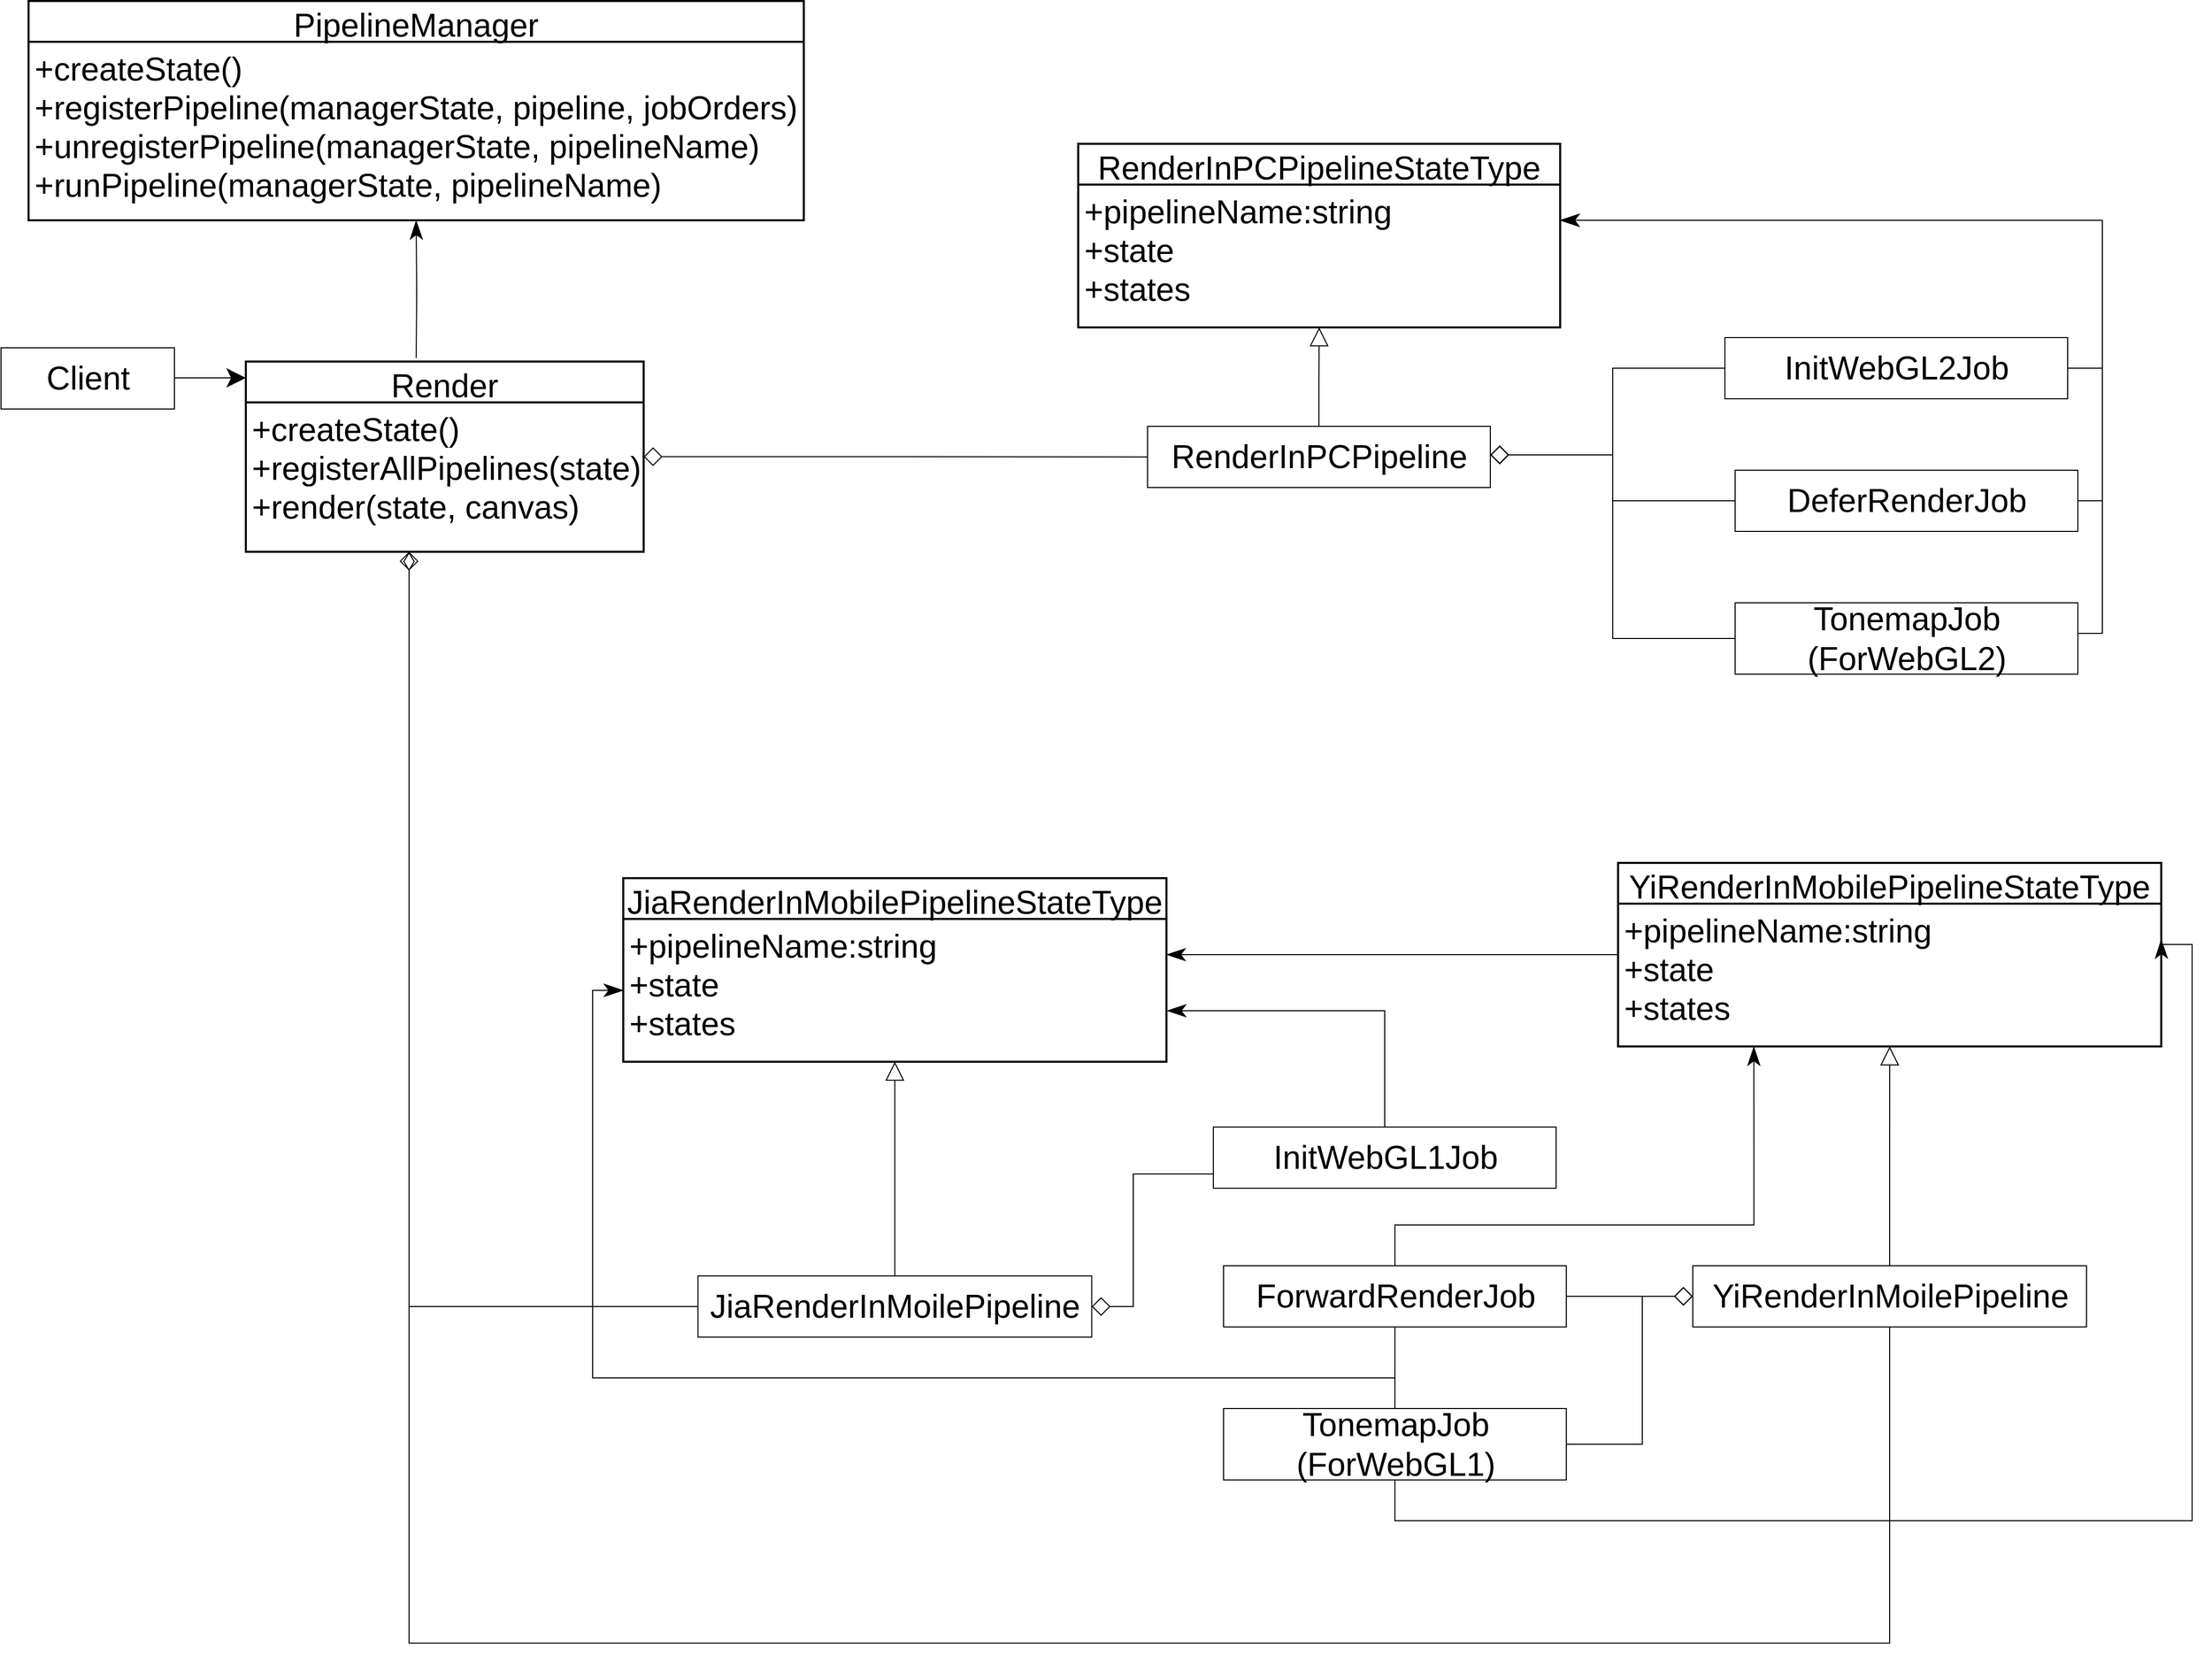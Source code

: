 <mxfile version="14.6.13" type="device"><diagram id="fjQVvlNmNs_deAdkQ_MN" name="第 1 页"><mxGraphModel dx="3592" dy="3299" grid="1" gridSize="10" guides="1" tooltips="1" connect="1" arrows="1" fold="1" page="1" pageScale="1" pageWidth="827" pageHeight="1169" math="0" shadow="0"><root><mxCell id="0"/><mxCell id="1" parent="0"/><mxCell id="AXR2ujIDxFGkD1EkSb9G-1" style="edgeStyle=orthogonalEdgeStyle;rounded=0;orthogonalLoop=1;jettySize=auto;html=1;endArrow=none;endFill=0;startSize=16;endSize=16;exitX=1;exitY=0.5;exitDx=0;exitDy=0;entryX=0;entryY=0.5;entryDx=0;entryDy=0;startArrow=diamond;startFill=0;" parent="1" edge="1"><mxGeometry relative="1" as="geometry"><mxPoint x="1020" y="195.0" as="sourcePoint"/><mxPoint x="1250" y="110.0" as="targetPoint"/><Array as="points"><mxPoint x="1140" y="195"/><mxPoint x="1140" y="110"/></Array></mxGeometry></mxCell><mxCell id="AXR2ujIDxFGkD1EkSb9G-5" value="PipelineManager" style="swimlane;childLayout=stackLayout;horizontal=1;startSize=40;horizontalStack=0;rounded=0;fontSize=32;fontStyle=0;strokeWidth=2;resizeParent=0;resizeLast=1;shadow=0;dashed=0;align=center;" parent="1" vertex="1"><mxGeometry x="-413" y="-250" width="760" height="215" as="geometry"/></mxCell><mxCell id="AXR2ujIDxFGkD1EkSb9G-6" value="+createState()&#10;+registerPipeline(managerState, pipeline, jobOrders)&#10;+unregisterPipeline(managerState, pipelineName)&#10;+runPipeline(managerState, pipelineName)" style="align=left;strokeColor=none;fillColor=none;spacingLeft=4;fontSize=32;verticalAlign=top;resizable=0;rotatable=0;part=1;" parent="AXR2ujIDxFGkD1EkSb9G-5" vertex="1"><mxGeometry y="40" width="760" height="175" as="geometry"/></mxCell><mxCell id="AXR2ujIDxFGkD1EkSb9G-13" style="edgeStyle=orthogonalEdgeStyle;rounded=0;orthogonalLoop=1;jettySize=auto;html=1;entryX=0.5;entryY=1;entryDx=0;entryDy=0;fontSize=28;endArrow=block;endFill=0;startSize=16;endSize=16;exitX=0.5;exitY=0;exitDx=0;exitDy=0;" parent="1" source="AXR2ujIDxFGkD1EkSb9G-37" target="AXR2ujIDxFGkD1EkSb9G-26" edge="1"><mxGeometry relative="1" as="geometry"><mxPoint x="844" y="155" as="sourcePoint"/></mxGeometry></mxCell><mxCell id="AXR2ujIDxFGkD1EkSb9G-73" style="edgeStyle=orthogonalEdgeStyle;rounded=0;orthogonalLoop=1;jettySize=auto;html=1;entryX=0;entryY=0.5;entryDx=0;entryDy=0;endArrow=none;endFill=0;startSize=16;endSize=16;startArrow=diamond;startFill=0;" parent="1" source="AXR2ujIDxFGkD1EkSb9G-18" target="AXR2ujIDxFGkD1EkSb9G-37" edge="1"><mxGeometry relative="1" as="geometry"/></mxCell><mxCell id="AXR2ujIDxFGkD1EkSb9G-18" value="Render" style="swimlane;childLayout=stackLayout;horizontal=1;startSize=40;horizontalStack=0;rounded=0;fontSize=32;fontStyle=0;strokeWidth=2;resizeParent=0;resizeLast=1;shadow=0;dashed=0;align=center;" parent="1" vertex="1"><mxGeometry x="-200" y="103.5" width="390" height="186.5" as="geometry"/></mxCell><mxCell id="AXR2ujIDxFGkD1EkSb9G-19" value="+createState()&#10;+registerAllPipelines(state)&#10;+render(state, canvas)" style="align=left;strokeColor=none;fillColor=none;spacingLeft=4;fontSize=32;verticalAlign=top;resizable=0;rotatable=0;part=1;" parent="AXR2ujIDxFGkD1EkSb9G-18" vertex="1"><mxGeometry y="40" width="390" height="146.5" as="geometry"/></mxCell><mxCell id="AXR2ujIDxFGkD1EkSb9G-20" style="edgeStyle=orthogonalEdgeStyle;rounded=0;orthogonalLoop=1;jettySize=auto;html=1;fontSize=28;endArrow=classic;endFill=1;startSize=16;endSize=16;" parent="1" source="AXR2ujIDxFGkD1EkSb9G-21" edge="1"><mxGeometry relative="1" as="geometry"><mxPoint x="-200" y="119.5" as="targetPoint"/></mxGeometry></mxCell><mxCell id="AXR2ujIDxFGkD1EkSb9G-21" value="Client" style="html=1;fontSize=32;" parent="1" vertex="1"><mxGeometry x="-440" y="90.0" width="170" height="60" as="geometry"/></mxCell><mxCell id="AXR2ujIDxFGkD1EkSb9G-24" value="RenderInPCPipelineStateType" style="swimlane;childLayout=stackLayout;horizontal=1;startSize=40;horizontalStack=0;rounded=0;fontSize=32;fontStyle=0;strokeWidth=2;resizeParent=0;resizeLast=1;shadow=0;dashed=0;align=center;" parent="1" vertex="1"><mxGeometry x="616" y="-110" width="472.5" height="180" as="geometry"/></mxCell><mxCell id="AXR2ujIDxFGkD1EkSb9G-26" value="+pipelineName:string&#10;+state&#10;+states" style="align=left;strokeColor=none;fillColor=none;spacingLeft=4;fontSize=32;verticalAlign=top;resizable=0;rotatable=0;part=1;" parent="AXR2ujIDxFGkD1EkSb9G-24" vertex="1"><mxGeometry y="40" width="472.5" height="140" as="geometry"/></mxCell><mxCell id="AXR2ujIDxFGkD1EkSb9G-43" style="edgeStyle=orthogonalEdgeStyle;rounded=0;orthogonalLoop=1;jettySize=auto;html=1;entryX=0;entryY=0.5;entryDx=0;entryDy=0;endArrow=none;endFill=0;endSize=16;startSize=16;startArrow=diamond;startFill=0;" parent="1" source="AXR2ujIDxFGkD1EkSb9G-37" target="AXR2ujIDxFGkD1EkSb9G-39" edge="1"><mxGeometry relative="1" as="geometry"><Array as="points"><mxPoint x="1140" y="195"/><mxPoint x="1140" y="240"/></Array></mxGeometry></mxCell><mxCell id="AXR2ujIDxFGkD1EkSb9G-44" style="edgeStyle=orthogonalEdgeStyle;rounded=0;orthogonalLoop=1;jettySize=auto;html=1;entryX=0;entryY=0.5;entryDx=0;entryDy=0;endArrow=none;endFill=0;startSize=16;endSize=16;startArrow=diamond;startFill=0;" parent="1" source="AXR2ujIDxFGkD1EkSb9G-37" target="AXR2ujIDxFGkD1EkSb9G-40" edge="1"><mxGeometry relative="1" as="geometry"><Array as="points"><mxPoint x="1140" y="195"/><mxPoint x="1140" y="375"/></Array></mxGeometry></mxCell><mxCell id="AXR2ujIDxFGkD1EkSb9G-37" value="RenderInPCPipeline" style="html=1;fontSize=32;" parent="1" vertex="1"><mxGeometry x="684" y="167" width="336" height="60" as="geometry"/></mxCell><mxCell id="AXR2ujIDxFGkD1EkSb9G-45" style="edgeStyle=orthogonalEdgeStyle;rounded=0;orthogonalLoop=1;jettySize=auto;html=1;entryX=1;entryY=0.25;entryDx=0;entryDy=0;endArrow=classicThin;endFill=1;startSize=16;endSize=16;exitX=1;exitY=0.5;exitDx=0;exitDy=0;" parent="1" source="AXR2ujIDxFGkD1EkSb9G-38" target="AXR2ujIDxFGkD1EkSb9G-26" edge="1"><mxGeometry relative="1" as="geometry"><Array as="points"><mxPoint x="1620" y="110"/><mxPoint x="1620" y="-35"/></Array></mxGeometry></mxCell><mxCell id="AXR2ujIDxFGkD1EkSb9G-38" value="InitWebGL2Job" style="html=1;fontSize=32;" parent="1" vertex="1"><mxGeometry x="1250" y="80" width="336" height="60" as="geometry"/></mxCell><mxCell id="AXR2ujIDxFGkD1EkSb9G-46" style="edgeStyle=orthogonalEdgeStyle;rounded=0;orthogonalLoop=1;jettySize=auto;html=1;entryX=1;entryY=0.25;entryDx=0;entryDy=0;endArrow=classicThin;endFill=1;startSize=16;endSize=16;exitX=1;exitY=0.5;exitDx=0;exitDy=0;" parent="1" source="AXR2ujIDxFGkD1EkSb9G-39" target="AXR2ujIDxFGkD1EkSb9G-26" edge="1"><mxGeometry relative="1" as="geometry"><Array as="points"><mxPoint x="1620" y="240"/><mxPoint x="1620" y="-35"/></Array></mxGeometry></mxCell><mxCell id="AXR2ujIDxFGkD1EkSb9G-39" value="DeferRenderJob" style="html=1;fontSize=32;" parent="1" vertex="1"><mxGeometry x="1260" y="210" width="336" height="60" as="geometry"/></mxCell><mxCell id="AXR2ujIDxFGkD1EkSb9G-47" style="edgeStyle=orthogonalEdgeStyle;rounded=0;orthogonalLoop=1;jettySize=auto;html=1;entryX=1;entryY=0.25;entryDx=0;entryDy=0;endArrow=classicThin;endFill=1;startSize=16;endSize=16;exitX=1;exitY=0.5;exitDx=0;exitDy=0;" parent="1" source="AXR2ujIDxFGkD1EkSb9G-40" target="AXR2ujIDxFGkD1EkSb9G-26" edge="1"><mxGeometry relative="1" as="geometry"><Array as="points"><mxPoint x="1620" y="370"/><mxPoint x="1620" y="-35"/></Array></mxGeometry></mxCell><mxCell id="AXR2ujIDxFGkD1EkSb9G-40" value="TonemapJob&lt;br&gt;(ForWebGL2)" style="html=1;fontSize=32;" parent="1" vertex="1"><mxGeometry x="1260" y="340" width="336" height="70" as="geometry"/></mxCell><mxCell id="AXR2ujIDxFGkD1EkSb9G-41" value="JiaRenderInMobilePipelineStateType" style="swimlane;childLayout=stackLayout;horizontal=1;startSize=40;horizontalStack=0;rounded=0;fontSize=32;fontStyle=0;strokeWidth=2;resizeParent=0;resizeLast=1;shadow=0;dashed=0;align=center;" parent="1" vertex="1"><mxGeometry x="170" y="610" width="532.5" height="180" as="geometry"/></mxCell><mxCell id="AXR2ujIDxFGkD1EkSb9G-42" value="+pipelineName:string&#10;+state&#10;+states" style="align=left;strokeColor=none;fillColor=none;spacingLeft=4;fontSize=32;verticalAlign=top;resizable=0;rotatable=0;part=1;" parent="AXR2ujIDxFGkD1EkSb9G-41" vertex="1"><mxGeometry y="40" width="532.5" height="140" as="geometry"/></mxCell><mxCell id="AXR2ujIDxFGkD1EkSb9G-78" style="edgeStyle=orthogonalEdgeStyle;rounded=0;orthogonalLoop=1;jettySize=auto;html=1;entryX=1;entryY=0.25;entryDx=0;entryDy=0;endArrow=classicThin;endFill=1;startSize=16;endSize=16;" parent="1" source="AXR2ujIDxFGkD1EkSb9G-50" target="AXR2ujIDxFGkD1EkSb9G-42" edge="1"><mxGeometry relative="1" as="geometry"/></mxCell><mxCell id="AXR2ujIDxFGkD1EkSb9G-50" value="YiRenderInMobilePipelineStateType" style="swimlane;childLayout=stackLayout;horizontal=1;startSize=40;horizontalStack=0;rounded=0;fontSize=32;fontStyle=0;strokeWidth=2;resizeParent=0;resizeLast=1;shadow=0;dashed=0;align=center;" parent="1" vertex="1"><mxGeometry x="1145.25" y="595" width="532.5" height="180" as="geometry"/></mxCell><mxCell id="AXR2ujIDxFGkD1EkSb9G-51" value="+pipelineName:string&#10;+state&#10;+states" style="align=left;strokeColor=none;fillColor=none;spacingLeft=4;fontSize=32;verticalAlign=top;resizable=0;rotatable=0;part=1;" parent="AXR2ujIDxFGkD1EkSb9G-50" vertex="1"><mxGeometry y="40" width="532.5" height="140" as="geometry"/></mxCell><mxCell id="AXR2ujIDxFGkD1EkSb9G-52" style="edgeStyle=orthogonalEdgeStyle;rounded=0;orthogonalLoop=1;jettySize=auto;html=1;endArrow=none;endFill=0;startSize=16;endSize=16;exitX=1;exitY=0.5;exitDx=0;exitDy=0;entryX=0;entryY=0.5;entryDx=0;entryDy=0;startArrow=diamond;startFill=0;" parent="1" source="AXR2ujIDxFGkD1EkSb9G-55" edge="1"><mxGeometry relative="1" as="geometry"><mxPoint x="518.5" y="985" as="sourcePoint"/><mxPoint x="748.5" y="900" as="targetPoint"/><Array as="points"><mxPoint x="670" y="1030"/><mxPoint x="670" y="900"/></Array></mxGeometry></mxCell><mxCell id="AXR2ujIDxFGkD1EkSb9G-63" style="edgeStyle=orthogonalEdgeStyle;rounded=0;orthogonalLoop=1;jettySize=auto;html=1;entryX=0.5;entryY=1;entryDx=0;entryDy=0;endArrow=block;endFill=0;startSize=16;endSize=16;" parent="1" source="AXR2ujIDxFGkD1EkSb9G-55" target="AXR2ujIDxFGkD1EkSb9G-42" edge="1"><mxGeometry relative="1" as="geometry"/></mxCell><mxCell id="AXR2ujIDxFGkD1EkSb9G-55" value="JiaRenderInMoilePipeline" style="html=1;fontSize=32;" parent="1" vertex="1"><mxGeometry x="243.25" y="1000" width="386" height="60" as="geometry"/></mxCell><mxCell id="AXR2ujIDxFGkD1EkSb9G-65" style="edgeStyle=orthogonalEdgeStyle;rounded=0;orthogonalLoop=1;jettySize=auto;html=1;endArrow=classicThin;endFill=1;startSize=16;endSize=16;exitX=0.5;exitY=0;exitDx=0;exitDy=0;" parent="1" source="AXR2ujIDxFGkD1EkSb9G-56" edge="1"><mxGeometry relative="1" as="geometry"><mxPoint x="703" y="740" as="targetPoint"/><Array as="points"><mxPoint x="917" y="740"/></Array></mxGeometry></mxCell><mxCell id="AXR2ujIDxFGkD1EkSb9G-56" value="InitWebGL1Job" style="html=1;fontSize=32;" parent="1" vertex="1"><mxGeometry x="748.5" y="854" width="336" height="60" as="geometry"/></mxCell><mxCell id="AXR2ujIDxFGkD1EkSb9G-66" style="edgeStyle=orthogonalEdgeStyle;rounded=0;orthogonalLoop=1;jettySize=auto;html=1;entryX=0.25;entryY=1;entryDx=0;entryDy=0;endArrow=classicThin;endFill=1;startSize=16;endSize=16;exitX=0.5;exitY=0;exitDx=0;exitDy=0;" parent="1" source="AXR2ujIDxFGkD1EkSb9G-57" target="AXR2ujIDxFGkD1EkSb9G-51" edge="1"><mxGeometry relative="1" as="geometry"><Array as="points"><mxPoint x="927" y="950"/><mxPoint x="1278" y="950"/></Array></mxGeometry></mxCell><mxCell id="AXR2ujIDxFGkD1EkSb9G-67" style="edgeStyle=orthogonalEdgeStyle;rounded=0;orthogonalLoop=1;jettySize=auto;html=1;entryX=0;entryY=0.5;entryDx=0;entryDy=0;endArrow=classicThin;endFill=1;startSize=16;endSize=16;" parent="1" source="AXR2ujIDxFGkD1EkSb9G-57" target="AXR2ujIDxFGkD1EkSb9G-42" edge="1"><mxGeometry relative="1" as="geometry"><Array as="points"><mxPoint x="926" y="1100"/><mxPoint x="140" y="1100"/><mxPoint x="140" y="720"/></Array></mxGeometry></mxCell><mxCell id="AXR2ujIDxFGkD1EkSb9G-57" value="ForwardRenderJob" style="html=1;fontSize=32;" parent="1" vertex="1"><mxGeometry x="758.5" y="990" width="336" height="60" as="geometry"/></mxCell><mxCell id="AXR2ujIDxFGkD1EkSb9G-61" style="edgeStyle=orthogonalEdgeStyle;rounded=0;orthogonalLoop=1;jettySize=auto;html=1;endArrow=none;endFill=0;startSize=16;endSize=16;exitX=0;exitY=0.5;exitDx=0;exitDy=0;entryX=1;entryY=0.5;entryDx=0;entryDy=0;startArrow=diamond;startFill=0;" parent="1" source="AXR2ujIDxFGkD1EkSb9G-59" target="AXR2ujIDxFGkD1EkSb9G-57" edge="1"><mxGeometry relative="1" as="geometry"><Array as="points"><mxPoint x="1130" y="1020"/><mxPoint x="1130" y="1020"/></Array></mxGeometry></mxCell><mxCell id="AXR2ujIDxFGkD1EkSb9G-62" style="edgeStyle=orthogonalEdgeStyle;rounded=0;orthogonalLoop=1;jettySize=auto;html=1;entryX=1;entryY=0.5;entryDx=0;entryDy=0;endArrow=none;endFill=0;startSize=16;endSize=16;exitX=0;exitY=0.5;exitDx=0;exitDy=0;startArrow=diamond;startFill=0;" parent="1" source="AXR2ujIDxFGkD1EkSb9G-59" target="AXR2ujIDxFGkD1EkSb9G-60" edge="1"><mxGeometry relative="1" as="geometry"><Array as="points"><mxPoint x="1169" y="1020"/><mxPoint x="1169" y="1165"/></Array></mxGeometry></mxCell><mxCell id="AXR2ujIDxFGkD1EkSb9G-64" style="edgeStyle=orthogonalEdgeStyle;rounded=0;orthogonalLoop=1;jettySize=auto;html=1;endArrow=block;endFill=0;startSize=16;endSize=16;" parent="1" source="AXR2ujIDxFGkD1EkSb9G-59" target="AXR2ujIDxFGkD1EkSb9G-51" edge="1"><mxGeometry relative="1" as="geometry"/></mxCell><mxCell id="AXR2ujIDxFGkD1EkSb9G-59" value="YiRenderInMoilePipeline" style="html=1;fontSize=32;" parent="1" vertex="1"><mxGeometry x="1218.5" y="990" width="386" height="60" as="geometry"/></mxCell><mxCell id="AXR2ujIDxFGkD1EkSb9G-68" style="edgeStyle=orthogonalEdgeStyle;rounded=0;orthogonalLoop=1;jettySize=auto;html=1;entryX=1;entryY=0.25;entryDx=0;entryDy=0;endArrow=classicThin;endFill=1;startSize=16;endSize=16;exitX=0.5;exitY=1;exitDx=0;exitDy=0;" parent="1" source="AXR2ujIDxFGkD1EkSb9G-60" target="AXR2ujIDxFGkD1EkSb9G-51" edge="1"><mxGeometry relative="1" as="geometry"><Array as="points"><mxPoint x="927" y="1240"/><mxPoint x="1708" y="1240"/><mxPoint x="1708" y="675"/></Array></mxGeometry></mxCell><mxCell id="AXR2ujIDxFGkD1EkSb9G-69" style="edgeStyle=orthogonalEdgeStyle;rounded=0;orthogonalLoop=1;jettySize=auto;html=1;entryX=0;entryY=0.5;entryDx=0;entryDy=0;endArrow=classicThin;endFill=1;startSize=16;endSize=16;exitX=0.5;exitY=0;exitDx=0;exitDy=0;" parent="1" source="AXR2ujIDxFGkD1EkSb9G-60" target="AXR2ujIDxFGkD1EkSb9G-42" edge="1"><mxGeometry relative="1" as="geometry"><Array as="points"><mxPoint x="927" y="1100"/><mxPoint x="140" y="1100"/><mxPoint x="140" y="720"/></Array></mxGeometry></mxCell><mxCell id="AXR2ujIDxFGkD1EkSb9G-60" value="TonemapJob&lt;br&gt;(ForWebGL1)" style="html=1;fontSize=32;" parent="1" vertex="1"><mxGeometry x="758.5" y="1130" width="336" height="70" as="geometry"/></mxCell><mxCell id="AXR2ujIDxFGkD1EkSb9G-74" style="edgeStyle=orthogonalEdgeStyle;rounded=0;orthogonalLoop=1;jettySize=auto;html=1;entryX=0;entryY=0.5;entryDx=0;entryDy=0;endArrow=none;endFill=0;startSize=16;endSize=16;startArrow=diamond;startFill=0;" parent="1" source="AXR2ujIDxFGkD1EkSb9G-19" target="AXR2ujIDxFGkD1EkSb9G-55" edge="1"><mxGeometry relative="1" as="geometry"><Array as="points"><mxPoint x="-40" y="1030"/></Array></mxGeometry></mxCell><mxCell id="AXR2ujIDxFGkD1EkSb9G-75" style="edgeStyle=orthogonalEdgeStyle;rounded=0;orthogonalLoop=1;jettySize=auto;html=1;entryX=0.5;entryY=1;entryDx=0;entryDy=0;endArrow=none;endFill=0;startSize=16;endSize=16;startArrow=diamondThin;startFill=0;" parent="1" source="AXR2ujIDxFGkD1EkSb9G-19" target="AXR2ujIDxFGkD1EkSb9G-59" edge="1"><mxGeometry relative="1" as="geometry"><Array as="points"><mxPoint x="-40" y="1360"/><mxPoint x="1412" y="1360"/></Array></mxGeometry></mxCell><mxCell id="AXR2ujIDxFGkD1EkSb9G-76" style="edgeStyle=orthogonalEdgeStyle;rounded=0;orthogonalLoop=1;jettySize=auto;html=1;endArrow=classicThin;endFill=1;startSize=16;endSize=16;" parent="1" target="AXR2ujIDxFGkD1EkSb9G-6" edge="1"><mxGeometry relative="1" as="geometry"><mxPoint x="-33" y="100" as="sourcePoint"/></mxGeometry></mxCell></root></mxGraphModel></diagram></mxfile>